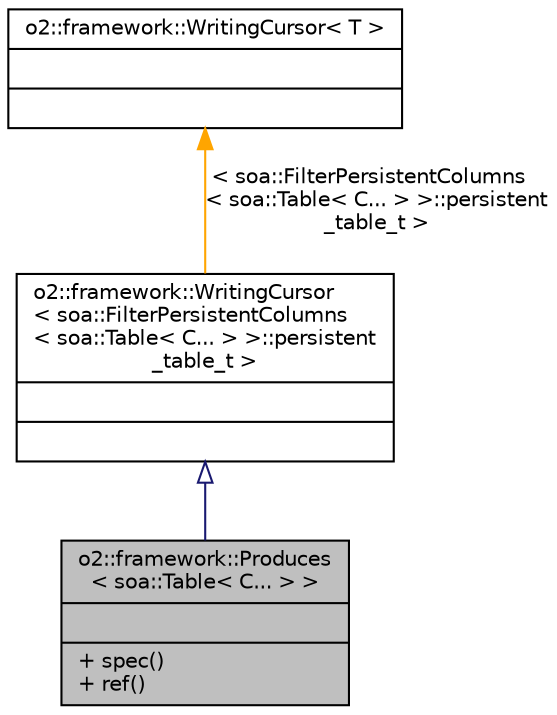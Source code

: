 digraph "o2::framework::Produces&lt; soa::Table&lt; C... &gt; &gt;"
{
 // INTERACTIVE_SVG=YES
  bgcolor="transparent";
  edge [fontname="Helvetica",fontsize="10",labelfontname="Helvetica",labelfontsize="10"];
  node [fontname="Helvetica",fontsize="10",shape=record];
  Node1 [label="{o2::framework::Produces\l\< soa::Table\< C... \> \>\n||+ spec()\l+ ref()\l}",height=0.2,width=0.4,color="black", fillcolor="grey75", style="filled", fontcolor="black"];
  Node2 -> Node1 [dir="back",color="midnightblue",fontsize="10",style="solid",arrowtail="onormal",fontname="Helvetica"];
  Node2 [label="{o2::framework::WritingCursor\l\< soa::FilterPersistentColumns\l\< soa::Table\< C... \> \>::persistent\l_table_t \>\n||}",height=0.2,width=0.4,color="black",URL="$d5/dc5/structo2_1_1framework_1_1WritingCursor.html"];
  Node3 -> Node2 [dir="back",color="orange",fontsize="10",style="solid",label=" \< soa::FilterPersistentColumns\l\< soa::Table\< C... \> \>::persistent\l_table_t \>" ,fontname="Helvetica"];
  Node3 [label="{o2::framework::WritingCursor\< T \>\n||}",height=0.2,width=0.4,color="black",URL="$d5/dc5/structo2_1_1framework_1_1WritingCursor.html"];
}
